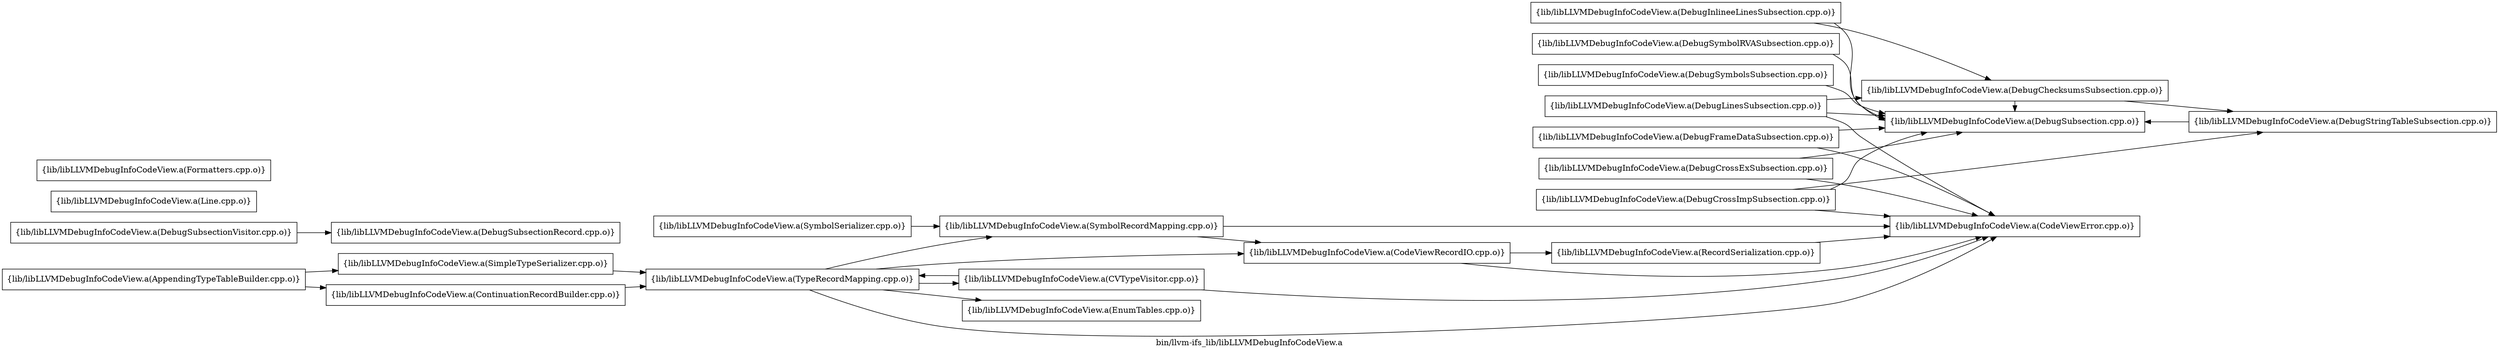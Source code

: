 digraph "bin/llvm-ifs_lib/libLLVMDebugInfoCodeView.a" {
	label="bin/llvm-ifs_lib/libLLVMDebugInfoCodeView.a";
	rankdir=LR;
	{ rank=same; Node0x56146ff01ab8;  }
	{ rank=same; Node0x56146fef8918; Node0x56146fefa858;  }

	Node0x56146ff01ab8 [shape=record,shape=box,group=0,label="{lib/libLLVMDebugInfoCodeView.a(DebugInlineeLinesSubsection.cpp.o)}"];
	Node0x56146ff01ab8 -> Node0x56146fef8918;
	Node0x56146ff01ab8 -> Node0x56146fefa858;
	Node0x56146ff02238 [shape=record,shape=box,group=0,label="{lib/libLLVMDebugInfoCodeView.a(DebugLinesSubsection.cpp.o)}"];
	Node0x56146ff02238 -> Node0x56146fef8918;
	Node0x56146ff02238 -> Node0x56146fef9228;
	Node0x56146ff02238 -> Node0x56146fefa858;
	Node0x56146ff02008 [shape=record,shape=box,group=0,label="{lib/libLLVMDebugInfoCodeView.a(DebugStringTableSubsection.cpp.o)}"];
	Node0x56146ff02008 -> Node0x56146fef8918;
	Node0x56146fef8918 [shape=record,shape=box,group=0,label="{lib/libLLVMDebugInfoCodeView.a(DebugSubsection.cpp.o)}"];
	Node0x56146fef9908 [shape=record,shape=box,group=0,label="{lib/libLLVMDebugInfoCodeView.a(DebugSubsectionRecord.cpp.o)}"];
	Node0x56146fef9e58 [shape=record,shape=box,group=0,label="{lib/libLLVMDebugInfoCodeView.a(DebugSymbolRVASubsection.cpp.o)}"];
	Node0x56146fef9e58 -> Node0x56146fef8918;
	Node0x56146fefaad8 [shape=record,shape=box,group=0,label="{lib/libLLVMDebugInfoCodeView.a(DebugSymbolsSubsection.cpp.o)}"];
	Node0x56146fefaad8 -> Node0x56146fef8918;
	Node0x56146fefbbb8 [shape=record,shape=box,group=0,label="{lib/libLLVMDebugInfoCodeView.a(Line.cpp.o)}"];
	Node0x56146fef9228 [shape=record,shape=box,group=0,label="{lib/libLLVMDebugInfoCodeView.a(CodeViewError.cpp.o)}"];
	Node0x56146fefa858 [shape=record,shape=box,group=0,label="{lib/libLLVMDebugInfoCodeView.a(DebugChecksumsSubsection.cpp.o)}"];
	Node0x56146fefa858 -> Node0x56146ff02008;
	Node0x56146fefa858 -> Node0x56146fef8918;
	Node0x56146fef9bd8 [shape=record,shape=box,group=0,label="{lib/libLLVMDebugInfoCodeView.a(DebugCrossExSubsection.cpp.o)}"];
	Node0x56146fef9bd8 -> Node0x56146fef8918;
	Node0x56146fef9bd8 -> Node0x56146fef9228;
	Node0x56146fefc158 [shape=record,shape=box,group=0,label="{lib/libLLVMDebugInfoCodeView.a(DebugCrossImpSubsection.cpp.o)}"];
	Node0x56146fefc158 -> Node0x56146ff02008;
	Node0x56146fefc158 -> Node0x56146fef8918;
	Node0x56146fefc158 -> Node0x56146fef9228;
	Node0x56146fefb528 [shape=record,shape=box,group=0,label="{lib/libLLVMDebugInfoCodeView.a(DebugFrameDataSubsection.cpp.o)}"];
	Node0x56146fefb528 -> Node0x56146fef8918;
	Node0x56146fefb528 -> Node0x56146fef9228;
	Node0x56146fefb758 [shape=record,shape=box,group=0,label="{lib/libLLVMDebugInfoCodeView.a(EnumTables.cpp.o)}"];
	Node0x56146fefe048 [shape=record,shape=box,group=0,label="{lib/libLLVMDebugInfoCodeView.a(SymbolRecordMapping.cpp.o)}"];
	Node0x56146fefe048 -> Node0x56146fefec28;
	Node0x56146fefe048 -> Node0x56146fef9228;
	Node0x56146feffc18 [shape=record,shape=box,group=0,label="{lib/libLLVMDebugInfoCodeView.a(SymbolSerializer.cpp.o)}"];
	Node0x56146feffc18 -> Node0x56146fefe048;
	Node0x56146fefaf88 [shape=record,shape=box,group=0,label="{lib/libLLVMDebugInfoCodeView.a(Formatters.cpp.o)}"];
	Node0x56146fefde68 [shape=record,shape=box,group=0,label="{lib/libLLVMDebugInfoCodeView.a(SimpleTypeSerializer.cpp.o)}"];
	Node0x56146fefde68 -> Node0x56146ff00118;
	Node0x56146ff00118 [shape=record,shape=box,group=0,label="{lib/libLLVMDebugInfoCodeView.a(TypeRecordMapping.cpp.o)}"];
	Node0x56146ff00118 -> Node0x56146fefb758;
	Node0x56146ff00118 -> Node0x56146fefe048;
	Node0x56146ff00118 -> Node0x56146fefec28;
	Node0x56146ff00118 -> Node0x56146fef9228;
	Node0x56146ff00118 -> Node0x56146fefa9e8;
	Node0x56146fef9548 [shape=record,shape=box,group=0,label="{lib/libLLVMDebugInfoCodeView.a(AppendingTypeTableBuilder.cpp.o)}"];
	Node0x56146fef9548 -> Node0x56146fefde68;
	Node0x56146fef9548 -> Node0x56146fef8f08;
	Node0x56146fef8f08 [shape=record,shape=box,group=0,label="{lib/libLLVMDebugInfoCodeView.a(ContinuationRecordBuilder.cpp.o)}"];
	Node0x56146fef8f08 -> Node0x56146ff00118;
	Node0x56146fefa9e8 [shape=record,shape=box,group=0,label="{lib/libLLVMDebugInfoCodeView.a(CVTypeVisitor.cpp.o)}"];
	Node0x56146fefa9e8 -> Node0x56146ff00118;
	Node0x56146fefa9e8 -> Node0x56146fef9228;
	Node0x56146fef91d8 [shape=record,shape=box,group=0,label="{lib/libLLVMDebugInfoCodeView.a(DebugSubsectionVisitor.cpp.o)}"];
	Node0x56146fef91d8 -> Node0x56146fef9908;
	Node0x56146fefec28 [shape=record,shape=box,group=0,label="{lib/libLLVMDebugInfoCodeView.a(CodeViewRecordIO.cpp.o)}"];
	Node0x56146fefec28 -> Node0x56146fefef98;
	Node0x56146fefec28 -> Node0x56146fef9228;
	Node0x56146fefef98 [shape=record,shape=box,group=0,label="{lib/libLLVMDebugInfoCodeView.a(RecordSerialization.cpp.o)}"];
	Node0x56146fefef98 -> Node0x56146fef9228;
}
